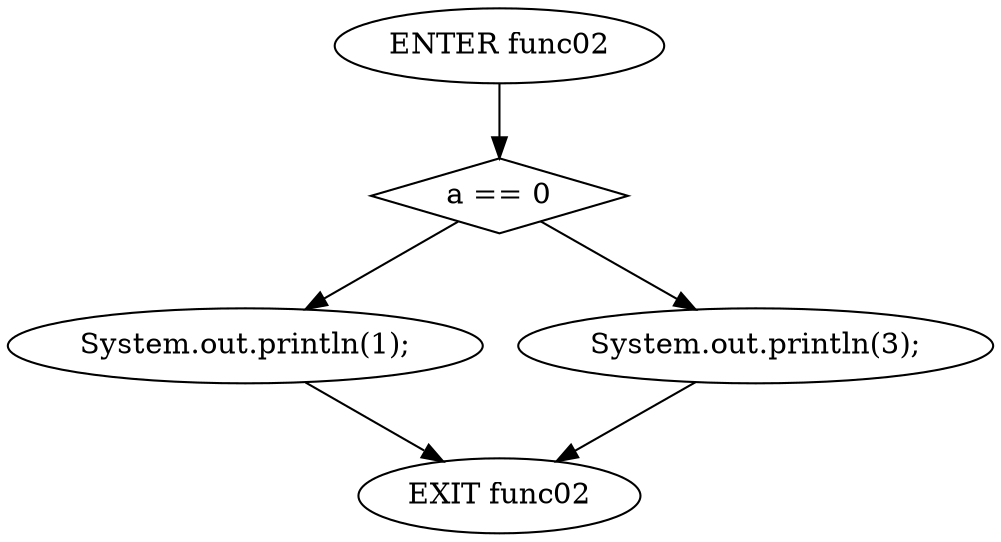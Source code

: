 digraph G {
  0 [ label="ENTER func02" ];
  1 [ label="EXIT func02" ];
  2 [ shape="diamond" label="a == 0" ];
  3 [ label="System.out.println(1);" ];
  4 [ label="System.out.println(3);" ];
  0 -> 2;
  2 -> 3;
  2 -> 4;
  4 -> 1;
  3 -> 1;
}
